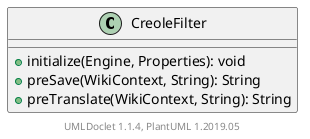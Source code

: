 @startuml

    class CreoleFilter [[CreoleFilter.html]] {
        +initialize(Engine, Properties): void
        +preSave(WikiContext, String): String
        +preTranslate(WikiContext, String): String
    }


    center footer UMLDoclet 1.1.4, PlantUML 1.2019.05
@enduml
